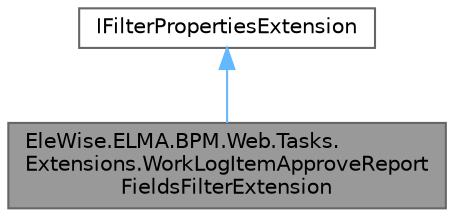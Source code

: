 digraph "EleWise.ELMA.BPM.Web.Tasks.Extensions.WorkLogItemApproveReportFieldsFilterExtension"
{
 // LATEX_PDF_SIZE
  bgcolor="transparent";
  edge [fontname=Helvetica,fontsize=10,labelfontname=Helvetica,labelfontsize=10];
  node [fontname=Helvetica,fontsize=10,shape=box,height=0.2,width=0.4];
  Node1 [id="Node000001",label="EleWise.ELMA.BPM.Web.Tasks.\lExtensions.WorkLogItemApproveReport\lFieldsFilterExtension",height=0.2,width=0.4,color="gray40", fillcolor="grey60", style="filled", fontcolor="black",tooltip="Точка расширения для скрытия полей фильтра согласования трудозатрат при редактировании."];
  Node2 -> Node1 [id="edge1_Node000001_Node000002",dir="back",color="steelblue1",style="solid",tooltip=" "];
  Node2 [id="Node000002",label="IFilterPropertiesExtension",height=0.2,width=0.4,color="gray40", fillcolor="white", style="filled",tooltip=" "];
}
